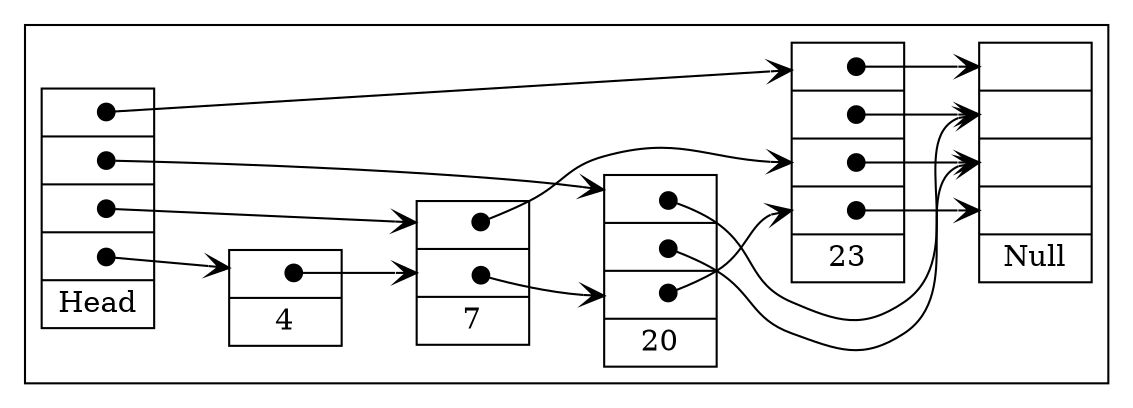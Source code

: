 digraph SkipList {
graph [rankdir = "LR"];

subgraph cluster0 {

"Head" [
label = "{ <f4> } | { <f3> } | { <f2> } | { <f1> } | <f0> Head"
shape = "record"
];

"Head":f1:c -> "node1":f1:c [arrowhead=vee, arrowtail=dot, dir=both, tailclip=false];
"Head":f2:c -> "node2":f2:c [arrowhead=vee, arrowtail=dot, dir=both, tailclip=false];
"Head":f3:c -> "node3":f3:c [arrowhead=vee, arrowtail=dot, dir=both, tailclip=false];
"Head":f4:c -> "node4":f4:c [arrowhead=vee, arrowtail=dot, dir=both, tailclip=false];

"node1" [
label = " {  <f1> } | <f0> 4" // The | are special
shape = "record"
];
"node1":f1:c -> "node2":f1 [arrowhead=vee, arrowtail=dot, dir=both, tailclip=false];

"node2" [
label = " {  <f2> } | {  <f1> } | <f0> 7"
shape = "record"
];
"node2":f2:c -> "node4":f2 [arrowhead=vee, arrowtail=dot, dir=both, tailclip=false];
"node2":f1:c -> "node3":f1 [arrowhead=vee, arrowtail=dot, dir=both, tailclip=false];

"node3" [
label = "{  <f3> } | {  <f2> } | {  <f1> } | <f0> 20" // The | are special
shape = "record"
];
"node3":f1:c -> "node4":f1 [arrowhead=vee, arrowtail=dot, dir=both, tailclip=false];
"node3":f2:c -> "Null":f2 [arrowhead=vee, arrowtail=dot, dir=both, tailclip=false];
"node3":f3:c -> "Null":f3 [arrowhead=vee, arrowtail=dot, dir=both, tailclip=false];

"node4" [
label = "{  <f4> } | {  <f3> } |  {  <f2> } | {  <f1> } | <f0> 23"
shape = "record"
];
"node4":f1:c -> "Null":f1 [arrowhead=vee, arrowtail=dot, dir=both, tailclip=false];
"node4":f2:c -> "Null":f2 [arrowhead=vee, arrowtail=dot, dir=both, tailclip=false];
"node4":f3:c -> "Null":f3 [arrowhead=vee, arrowtail=dot, dir=both, tailclip=false];
"node4":f4:c -> "Null":f4 [arrowhead=vee, arrowtail=dot, dir=both, tailclip=false];

"Null" [
label = "{ <f4> } | { <f3> } | { <f2> } | { <f1> } | <f0> Null"
shape = "record"
];
}
}
